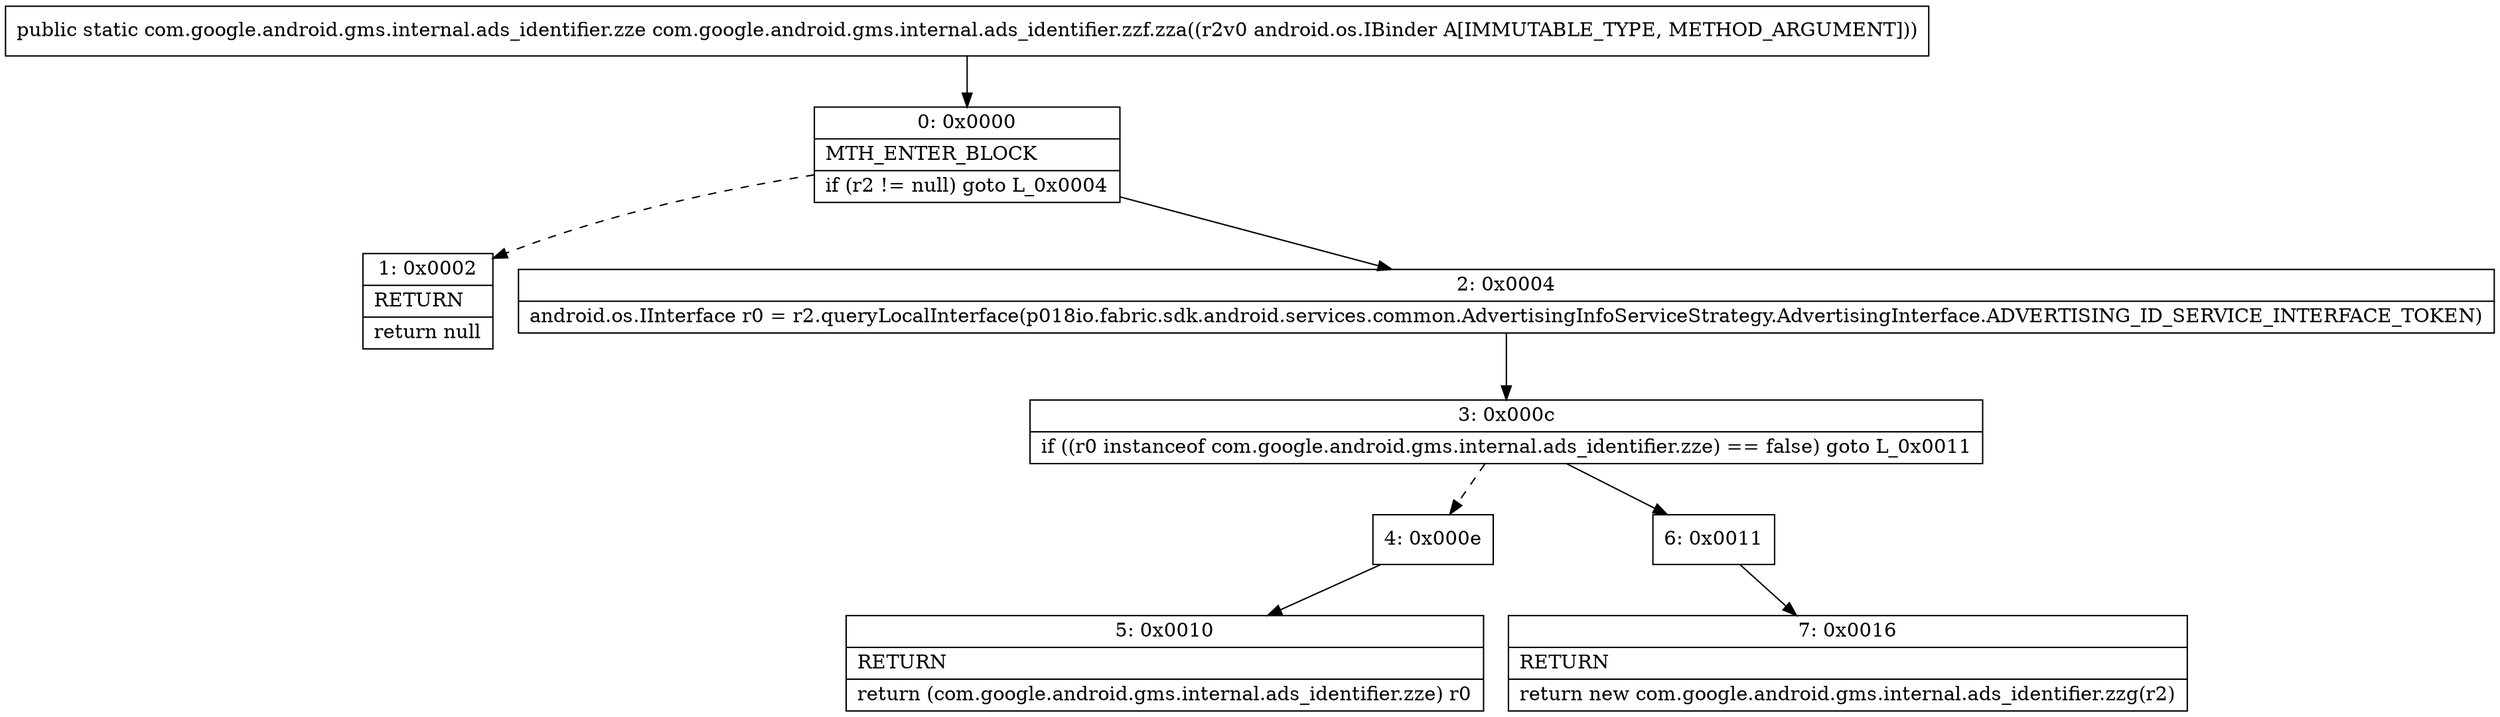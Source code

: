 digraph "CFG forcom.google.android.gms.internal.ads_identifier.zzf.zza(Landroid\/os\/IBinder;)Lcom\/google\/android\/gms\/internal\/ads_identifier\/zze;" {
Node_0 [shape=record,label="{0\:\ 0x0000|MTH_ENTER_BLOCK\l|if (r2 != null) goto L_0x0004\l}"];
Node_1 [shape=record,label="{1\:\ 0x0002|RETURN\l|return null\l}"];
Node_2 [shape=record,label="{2\:\ 0x0004|android.os.IInterface r0 = r2.queryLocalInterface(p018io.fabric.sdk.android.services.common.AdvertisingInfoServiceStrategy.AdvertisingInterface.ADVERTISING_ID_SERVICE_INTERFACE_TOKEN)\l}"];
Node_3 [shape=record,label="{3\:\ 0x000c|if ((r0 instanceof com.google.android.gms.internal.ads_identifier.zze) == false) goto L_0x0011\l}"];
Node_4 [shape=record,label="{4\:\ 0x000e}"];
Node_5 [shape=record,label="{5\:\ 0x0010|RETURN\l|return (com.google.android.gms.internal.ads_identifier.zze) r0\l}"];
Node_6 [shape=record,label="{6\:\ 0x0011}"];
Node_7 [shape=record,label="{7\:\ 0x0016|RETURN\l|return new com.google.android.gms.internal.ads_identifier.zzg(r2)\l}"];
MethodNode[shape=record,label="{public static com.google.android.gms.internal.ads_identifier.zze com.google.android.gms.internal.ads_identifier.zzf.zza((r2v0 android.os.IBinder A[IMMUTABLE_TYPE, METHOD_ARGUMENT])) }"];
MethodNode -> Node_0;
Node_0 -> Node_1[style=dashed];
Node_0 -> Node_2;
Node_2 -> Node_3;
Node_3 -> Node_4[style=dashed];
Node_3 -> Node_6;
Node_4 -> Node_5;
Node_6 -> Node_7;
}


